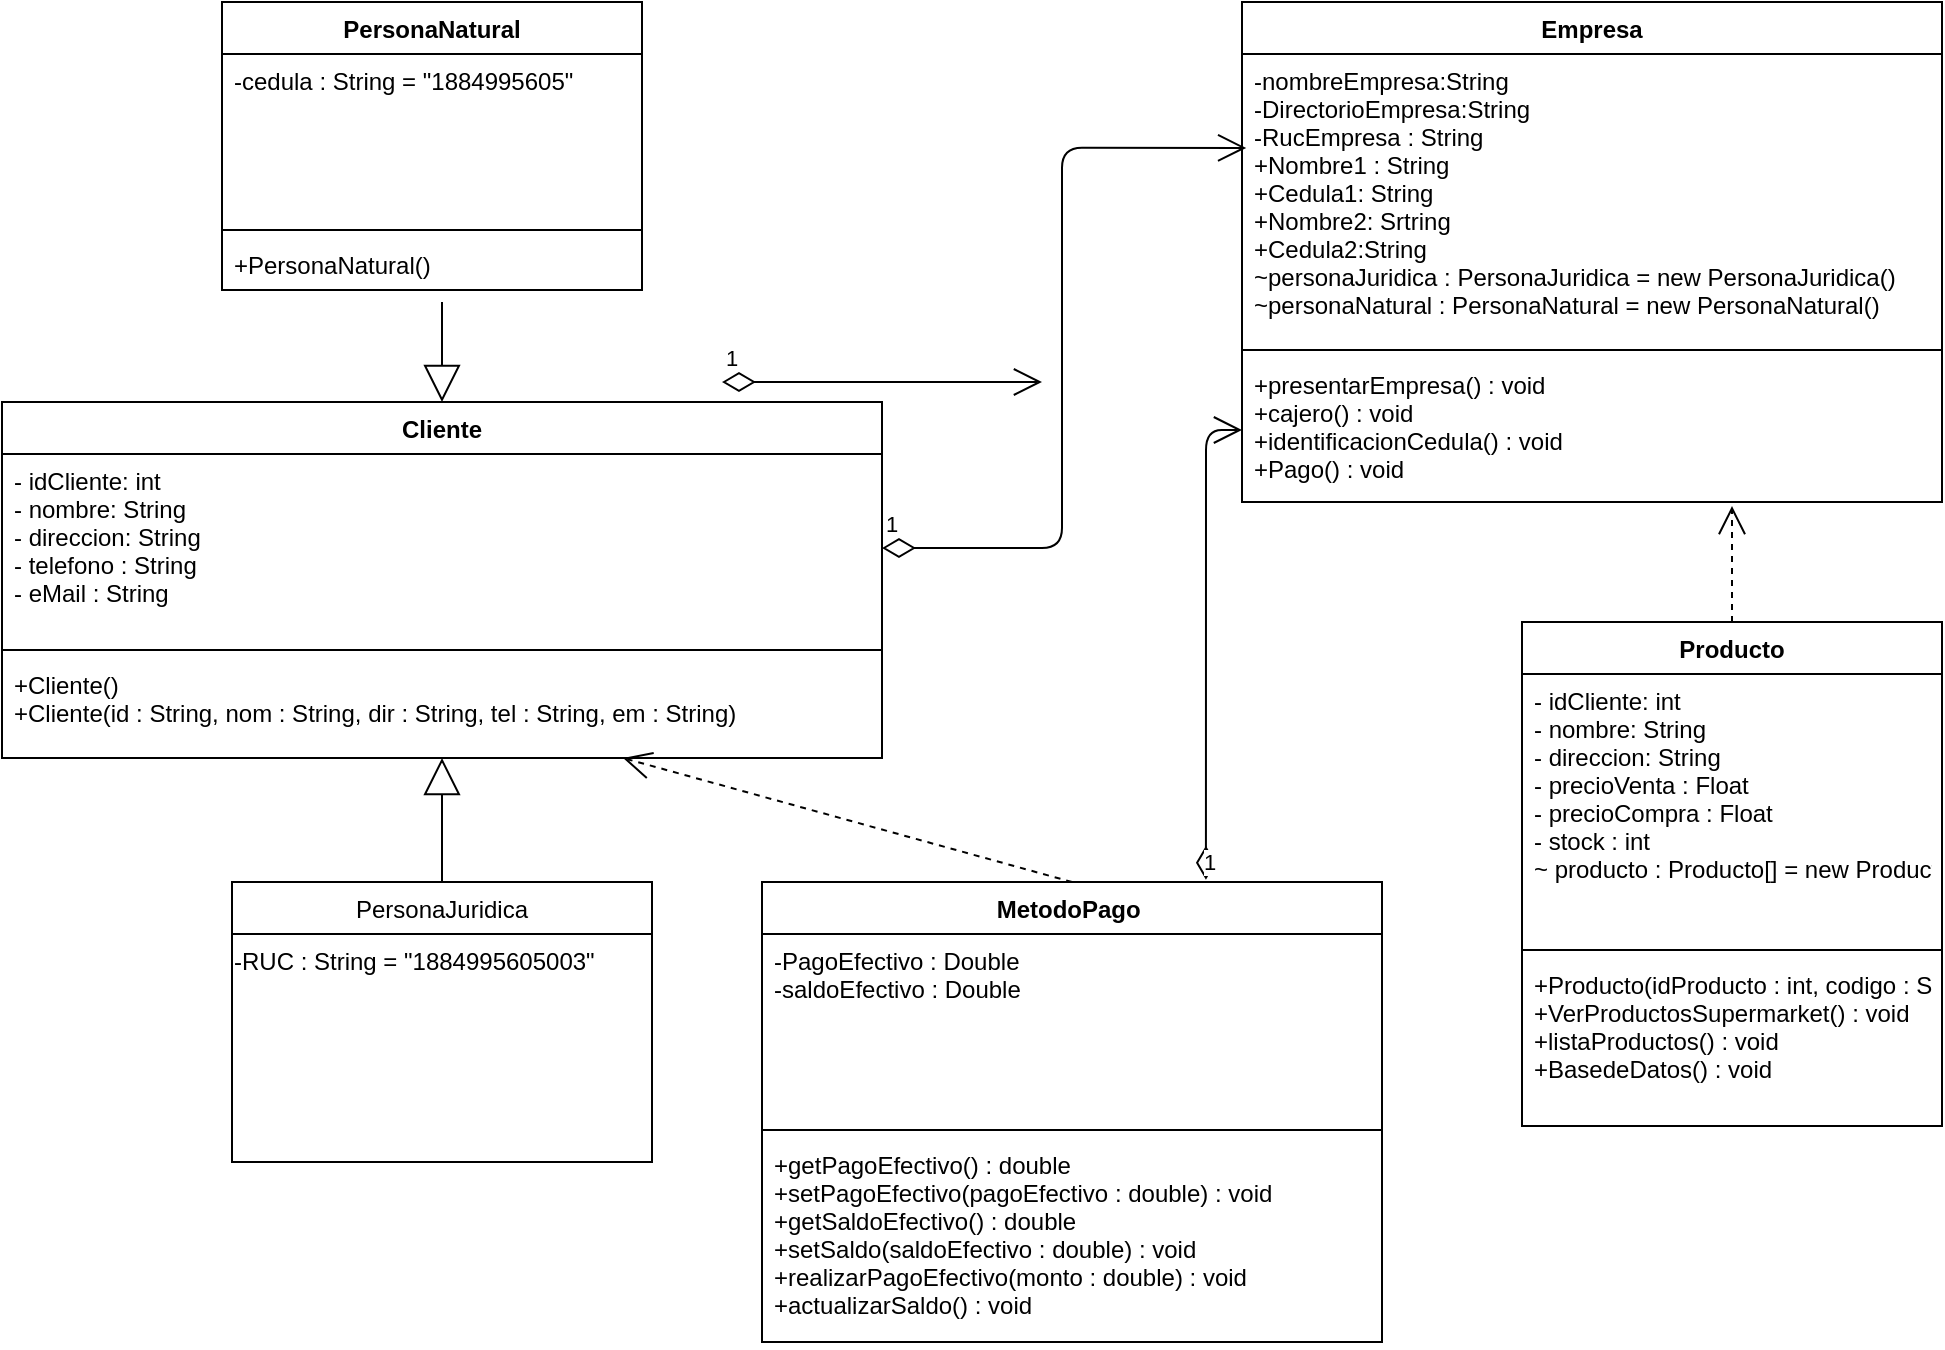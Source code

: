 <mxfile>
    <diagram id="TdAWtkYhBYuvthSwUuBy" name="Page-1">
        <mxGraphModel dx="1709" dy="500" grid="1" gridSize="10" guides="1" tooltips="1" connect="1" arrows="1" fold="1" page="1" pageScale="1" pageWidth="850" pageHeight="1100" math="0" shadow="0">
            <root>
                <mxCell id="0"/>
                <mxCell id="1" parent="0"/>
                <mxCell id="22" value="Cliente" style="swimlane;fontStyle=1;align=center;verticalAlign=top;childLayout=stackLayout;horizontal=1;startSize=26;horizontalStack=0;resizeParent=1;resizeParentMax=0;resizeLast=0;collapsible=1;marginBottom=0;" parent="1" vertex="1">
                    <mxGeometry x="-810" y="240" width="440" height="178" as="geometry"/>
                </mxCell>
                <mxCell id="23" value="- idCliente: int&#10;- nombre: String&#10;- direccion: String&#10;- telefono : String&#10;- eMail : String" style="text;strokeColor=none;fillColor=none;align=left;verticalAlign=top;spacingLeft=4;spacingRight=4;overflow=hidden;rotatable=0;points=[[0,0.5],[1,0.5]];portConstraint=eastwest;" parent="22" vertex="1">
                    <mxGeometry y="26" width="440" height="94" as="geometry"/>
                </mxCell>
                <mxCell id="24" value="" style="line;strokeWidth=1;fillColor=none;align=left;verticalAlign=middle;spacingTop=-1;spacingLeft=3;spacingRight=3;rotatable=0;labelPosition=right;points=[];portConstraint=eastwest;strokeColor=inherit;" parent="22" vertex="1">
                    <mxGeometry y="120" width="440" height="8" as="geometry"/>
                </mxCell>
                <mxCell id="25" value="+Cliente()&#10;+Cliente(id : String, nom : String, dir : String, tel : String, em : String)" style="text;strokeColor=none;fillColor=none;align=left;verticalAlign=top;spacingLeft=4;spacingRight=4;overflow=hidden;rotatable=0;points=[[0,0.5],[1,0.5]];portConstraint=eastwest;" parent="22" vertex="1">
                    <mxGeometry y="128" width="440" height="50" as="geometry"/>
                </mxCell>
                <mxCell id="43" value="MetodoPago " style="swimlane;fontStyle=1;align=center;verticalAlign=top;childLayout=stackLayout;horizontal=1;startSize=26;horizontalStack=0;resizeParent=1;resizeParentMax=0;resizeLast=0;collapsible=1;marginBottom=0;" vertex="1" parent="1">
                    <mxGeometry x="-430" y="480" width="310" height="230" as="geometry"/>
                </mxCell>
                <mxCell id="44" value="-PagoEfectivo : Double&#10;-saldoEfectivo : Double&#10;&#10;" style="text;strokeColor=none;fillColor=none;align=left;verticalAlign=top;spacingLeft=4;spacingRight=4;overflow=hidden;rotatable=0;points=[[0,0.5],[1,0.5]];portConstraint=eastwest;" vertex="1" parent="43">
                    <mxGeometry y="26" width="310" height="94" as="geometry"/>
                </mxCell>
                <mxCell id="45" value="" style="line;strokeWidth=1;fillColor=none;align=left;verticalAlign=middle;spacingTop=-1;spacingLeft=3;spacingRight=3;rotatable=0;labelPosition=right;points=[];portConstraint=eastwest;strokeColor=inherit;" vertex="1" parent="43">
                    <mxGeometry y="120" width="310" height="8" as="geometry"/>
                </mxCell>
                <mxCell id="46" value="+getPagoEfectivo() : double&#10;+setPagoEfectivo(pagoEfectivo : double) : void&#10;+getSaldoEfectivo() : double&#10;+setSaldo(saldoEfectivo : double) : void&#10;+realizarPagoEfectivo(monto : double) : void&#10;+actualizarSaldo() : void" style="text;strokeColor=none;fillColor=none;align=left;verticalAlign=top;spacingLeft=4;spacingRight=4;overflow=hidden;rotatable=0;points=[[0,0.5],[1,0.5]];portConstraint=eastwest;" vertex="1" parent="43">
                    <mxGeometry y="128" width="310" height="102" as="geometry"/>
                </mxCell>
                <mxCell id="47" value="Empresa" style="swimlane;fontStyle=1;align=center;verticalAlign=top;childLayout=stackLayout;horizontal=1;startSize=26;horizontalStack=0;resizeParent=1;resizeParentMax=0;resizeLast=0;collapsible=1;marginBottom=0;" vertex="1" parent="1">
                    <mxGeometry x="-190" y="40" width="350" height="250" as="geometry"/>
                </mxCell>
                <mxCell id="48" value="-nombreEmpresa:String&#10;-DirectorioEmpresa:String&#10;-RucEmpresa : String&#10;+Nombre1 : String&#10;+Cedula1: String&#10;+Nombre2: Srtring&#10;+Cedula2:String&#10;~personaJuridica : PersonaJuridica = new PersonaJuridica()&#10;~personaNatural : PersonaNatural = new PersonaNatural()" style="text;strokeColor=none;fillColor=none;align=left;verticalAlign=top;spacingLeft=4;spacingRight=4;overflow=hidden;rotatable=0;points=[[0,0.5],[1,0.5]];portConstraint=eastwest;" vertex="1" parent="47">
                    <mxGeometry y="26" width="350" height="144" as="geometry"/>
                </mxCell>
                <mxCell id="49" value="" style="line;strokeWidth=1;fillColor=none;align=left;verticalAlign=middle;spacingTop=-1;spacingLeft=3;spacingRight=3;rotatable=0;labelPosition=right;points=[];portConstraint=eastwest;strokeColor=inherit;" vertex="1" parent="47">
                    <mxGeometry y="170" width="350" height="8" as="geometry"/>
                </mxCell>
                <mxCell id="50" value="+presentarEmpresa() : void&#10;+cajero() : void&#10;+identificacionCedula() : void&#10;+Pago() : void&#10;" style="text;strokeColor=none;fillColor=none;align=left;verticalAlign=top;spacingLeft=4;spacingRight=4;overflow=hidden;rotatable=0;points=[[0,0.5],[1,0.5]];portConstraint=eastwest;" vertex="1" parent="47">
                    <mxGeometry y="178" width="350" height="72" as="geometry"/>
                </mxCell>
                <mxCell id="67" value="PersonaNatural" style="swimlane;fontStyle=1;align=center;verticalAlign=top;childLayout=stackLayout;horizontal=1;startSize=26;horizontalStack=0;resizeParent=1;resizeParentMax=0;resizeLast=0;collapsible=1;marginBottom=0;" vertex="1" parent="1">
                    <mxGeometry x="-700" y="40" width="210" height="144" as="geometry"/>
                </mxCell>
                <mxCell id="68" value="-cedula : String = &quot;1884995605&quot;" style="text;strokeColor=none;fillColor=none;align=left;verticalAlign=top;spacingLeft=4;spacingRight=4;overflow=hidden;rotatable=0;points=[[0,0.5],[1,0.5]];portConstraint=eastwest;" vertex="1" parent="67">
                    <mxGeometry y="26" width="210" height="84" as="geometry"/>
                </mxCell>
                <mxCell id="69" value="" style="line;strokeWidth=1;fillColor=none;align=left;verticalAlign=middle;spacingTop=-1;spacingLeft=3;spacingRight=3;rotatable=0;labelPosition=right;points=[];portConstraint=eastwest;strokeColor=inherit;" vertex="1" parent="67">
                    <mxGeometry y="110" width="210" height="8" as="geometry"/>
                </mxCell>
                <mxCell id="70" value="+PersonaNatural()" style="text;strokeColor=none;fillColor=none;align=left;verticalAlign=top;spacingLeft=4;spacingRight=4;overflow=hidden;rotatable=0;points=[[0,0.5],[1,0.5]];portConstraint=eastwest;" vertex="1" parent="67">
                    <mxGeometry y="118" width="210" height="26" as="geometry"/>
                </mxCell>
                <mxCell id="75" value="PersonaJuridica" style="swimlane;fontStyle=0;childLayout=stackLayout;horizontal=1;startSize=26;fillColor=none;horizontalStack=0;resizeParent=1;resizeParentMax=0;resizeLast=0;collapsible=1;marginBottom=0;" vertex="1" parent="1">
                    <mxGeometry x="-695" y="480" width="210" height="140" as="geometry"/>
                </mxCell>
                <mxCell id="79" value="" style="endArrow=block;endSize=16;endFill=0;html=1;exitX=0.5;exitY=0;exitDx=0;exitDy=0;" edge="1" parent="1" source="75" target="25">
                    <mxGeometry width="160" relative="1" as="geometry">
                        <mxPoint x="-350" y="570" as="sourcePoint"/>
                        <mxPoint x="-190" y="570" as="targetPoint"/>
                        <Array as="points"/>
                    </mxGeometry>
                </mxCell>
                <mxCell id="58" value="Producto" style="swimlane;fontStyle=1;align=center;verticalAlign=top;childLayout=stackLayout;horizontal=1;startSize=26;horizontalStack=0;resizeParent=1;resizeParentMax=0;resizeLast=0;collapsible=1;marginBottom=0;" vertex="1" parent="1">
                    <mxGeometry x="-50" y="350" width="210" height="252" as="geometry"/>
                </mxCell>
                <mxCell id="59" value="- idCliente: int&#10;- nombre: String&#10;- direccion: String&#10;- precioVenta : Float&#10;- precioCompra : Float&#10;- stock : int&#10;~ producto : Producto[] = new Producto[20]" style="text;strokeColor=none;fillColor=none;align=left;verticalAlign=top;spacingLeft=4;spacingRight=4;overflow=hidden;rotatable=0;points=[[0,0.5],[1,0.5]];portConstraint=eastwest;" vertex="1" parent="58">
                    <mxGeometry y="26" width="210" height="134" as="geometry"/>
                </mxCell>
                <mxCell id="60" value="" style="line;strokeWidth=1;fillColor=none;align=left;verticalAlign=middle;spacingTop=-1;spacingLeft=3;spacingRight=3;rotatable=0;labelPosition=right;points=[];portConstraint=eastwest;strokeColor=inherit;" vertex="1" parent="58">
                    <mxGeometry y="160" width="210" height="8" as="geometry"/>
                </mxCell>
                <mxCell id="61" value="+Producto(idProducto : int, codigo : String, nombre : String, precioVenta : Float, precioCompra : Float, stock : int)&#10;+VerProductosSupermarket() : void&#10;+listaProductos() : void&#10;+BasedeDatos() : void" style="text;strokeColor=none;fillColor=none;align=left;verticalAlign=top;spacingLeft=4;spacingRight=4;overflow=hidden;rotatable=0;points=[[0,0.5],[1,0.5]];portConstraint=eastwest;" vertex="1" parent="58">
                    <mxGeometry y="168" width="210" height="84" as="geometry"/>
                </mxCell>
                <mxCell id="76" value="-RUC : String = &quot;1884995605003&quot;" style="text;strokeColor=none;fillColor=none;align=left;verticalAlign=top;spacingLeft=4;spacingRight=4;overflow=hidden;rotatable=0;points=[[0,0.5],[1,0.5]];portConstraint=eastwest;" vertex="1" parent="1">
                    <mxGeometry x="-700" y="506" width="210" height="114" as="geometry"/>
                </mxCell>
                <mxCell id="85" value="" style="endArrow=block;endSize=16;endFill=0;html=1;entryX=0.5;entryY=0;entryDx=0;entryDy=0;" edge="1" parent="1" target="22">
                    <mxGeometry width="160" relative="1" as="geometry">
                        <mxPoint x="-590" y="190" as="sourcePoint"/>
                        <mxPoint x="-460" y="200" as="targetPoint"/>
                    </mxGeometry>
                </mxCell>
                <mxCell id="91" value="1" style="endArrow=open;html=1;endSize=12;startArrow=diamondThin;startSize=14;startFill=0;edgeStyle=orthogonalEdgeStyle;align=left;verticalAlign=bottom;exitX=1;exitY=0.5;exitDx=0;exitDy=0;entryX=0.006;entryY=0.326;entryDx=0;entryDy=0;entryPerimeter=0;" edge="1" parent="1" source="23" target="48">
                    <mxGeometry x="-1" y="3" relative="1" as="geometry">
                        <mxPoint x="-320" y="280" as="sourcePoint"/>
                        <mxPoint x="-160" y="280" as="targetPoint"/>
                    </mxGeometry>
                </mxCell>
                <mxCell id="92" value="" style="endArrow=open;endSize=12;dashed=1;html=1;exitX=0.5;exitY=0;exitDx=0;exitDy=0;entryX=0.7;entryY=1.028;entryDx=0;entryDy=0;entryPerimeter=0;" edge="1" parent="1" source="58" target="50">
                    <mxGeometry x="0.027" y="-6" width="160" relative="1" as="geometry">
                        <mxPoint x="-320" y="280" as="sourcePoint"/>
                        <mxPoint x="-160" y="280" as="targetPoint"/>
                        <mxPoint as="offset"/>
                    </mxGeometry>
                </mxCell>
                <mxCell id="93" value="" style="endArrow=open;endSize=12;dashed=1;html=1;exitX=0.5;exitY=0;exitDx=0;exitDy=0;" edge="1" parent="1" source="43" target="25">
                    <mxGeometry x="0.648" y="26" width="160" relative="1" as="geometry">
                        <mxPoint x="-280" y="450" as="sourcePoint"/>
                        <mxPoint x="-120" y="450" as="targetPoint"/>
                        <Array as="points"/>
                        <mxPoint as="offset"/>
                    </mxGeometry>
                </mxCell>
                <mxCell id="94" value="1" style="endArrow=open;html=1;endSize=12;startArrow=diamondThin;startSize=14;startFill=0;edgeStyle=orthogonalEdgeStyle;align=left;verticalAlign=bottom;" edge="1" parent="1">
                    <mxGeometry x="-1" y="3" relative="1" as="geometry">
                        <mxPoint x="-450" y="230" as="sourcePoint"/>
                        <mxPoint x="-290" y="230" as="targetPoint"/>
                    </mxGeometry>
                </mxCell>
                <mxCell id="96" value="1" style="endArrow=open;html=1;endSize=12;startArrow=diamondThin;startSize=14;startFill=0;edgeStyle=orthogonalEdgeStyle;align=left;verticalAlign=bottom;exitX=0.716;exitY=-0.005;exitDx=0;exitDy=0;exitPerimeter=0;entryX=0;entryY=0.5;entryDx=0;entryDy=0;" edge="1" parent="1" source="43" target="50">
                    <mxGeometry x="-1" y="3" relative="1" as="geometry">
                        <mxPoint x="-450" y="340" as="sourcePoint"/>
                        <mxPoint x="-290" y="340" as="targetPoint"/>
                    </mxGeometry>
                </mxCell>
            </root>
        </mxGraphModel>
    </diagram>
</mxfile>